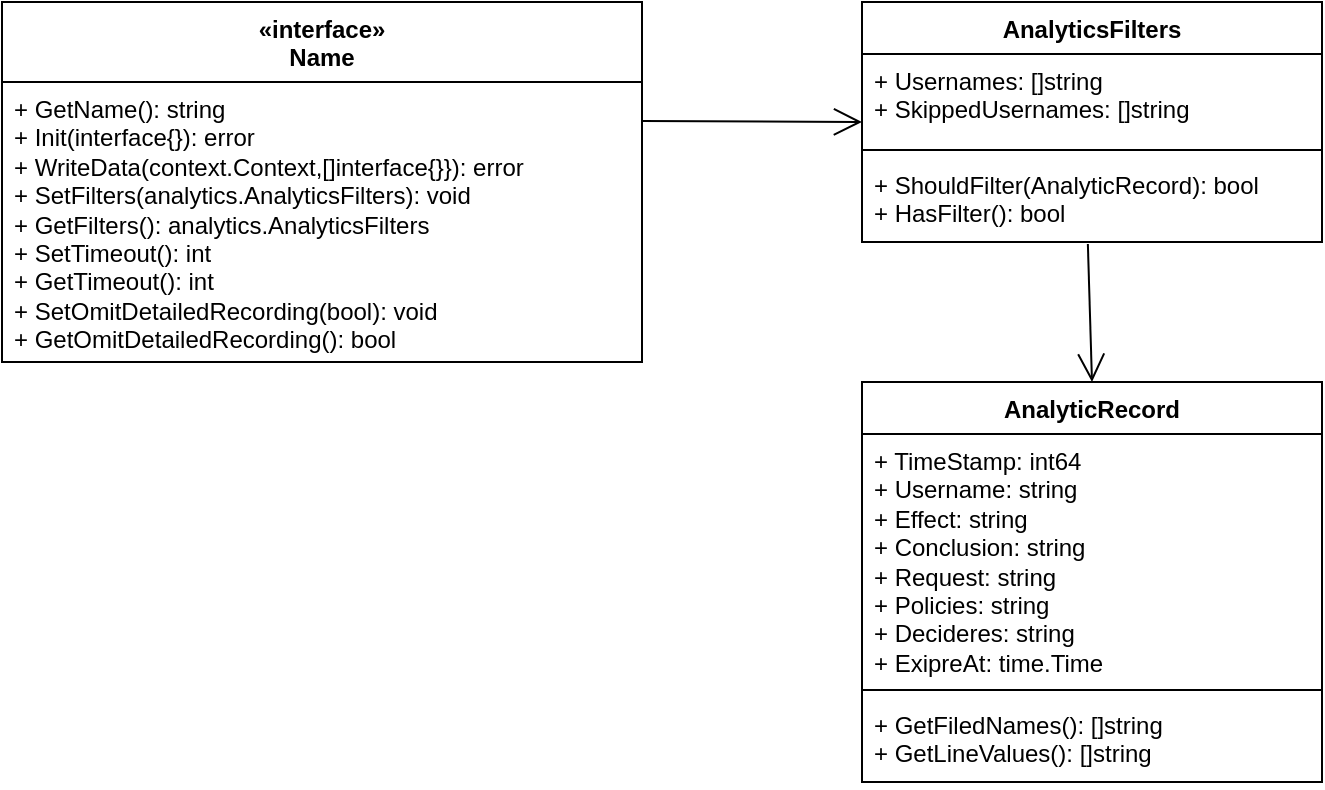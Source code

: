 <mxfile version="21.6.8" type="github">
  <diagram id="C5RBs43oDa-KdzZeNtuy" name="Page-1">
    <mxGraphModel dx="1242" dy="790" grid="1" gridSize="10" guides="1" tooltips="1" connect="1" arrows="1" fold="1" page="1" pageScale="1" pageWidth="827" pageHeight="1169" math="0" shadow="0">
      <root>
        <mxCell id="WIyWlLk6GJQsqaUBKTNV-0" />
        <mxCell id="WIyWlLk6GJQsqaUBKTNV-1" parent="WIyWlLk6GJQsqaUBKTNV-0" />
        <mxCell id="cvGWJzs8mZb4tg8tU-Bl-1" value="«interface»&lt;br style=&quot;--tw-border-spacing-x: 0; --tw-border-spacing-y: 0; --tw-translate-x: 0; --tw-translate-y: 0; --tw-rotate: 0; --tw-skew-x: 0; --tw-skew-y: 0; --tw-scale-x: 1; --tw-scale-y: 1; --tw-pan-x: ; --tw-pan-y: ; --tw-pinch-zoom: ; --tw-scroll-snap-strictness: proximity; --tw-gradient-from-position: ; --tw-gradient-via-position: ; --tw-gradient-to-position: ; --tw-ordinal: ; --tw-slashed-zero: ; --tw-numeric-figure: ; --tw-numeric-spacing: ; --tw-numeric-fraction: ; --tw-ring-inset: ; --tw-ring-offset-width: 0px; --tw-ring-offset-color: #fff; --tw-ring-color: rgb(59 130 246 / .5); --tw-ring-offset-shadow: 0 0 #0000; --tw-ring-shadow: 0 0 #0000; --tw-shadow: 0 0 #0000; --tw-shadow-colored: 0 0 #0000; --tw-blur: ; --tw-brightness: ; --tw-contrast: ; --tw-grayscale: ; --tw-hue-rotate: ; --tw-invert: ; --tw-saturate: ; --tw-sepia: ; --tw-drop-shadow: ; --tw-backdrop-blur: ; --tw-backdrop-brightness: ; --tw-backdrop-contrast: ; --tw-backdrop-grayscale: ; --tw-backdrop-hue-rotate: ; --tw-backdrop-invert: ; --tw-backdrop-opacity: ; --tw-backdrop-saturate: ; --tw-backdrop-sepia: ; border-color: var(--border-color); font-weight: 400;&quot;&gt;&lt;b style=&quot;--tw-border-spacing-x: 0; --tw-border-spacing-y: 0; --tw-translate-x: 0; --tw-translate-y: 0; --tw-rotate: 0; --tw-skew-x: 0; --tw-skew-y: 0; --tw-scale-x: 1; --tw-scale-y: 1; --tw-pan-x: ; --tw-pan-y: ; --tw-pinch-zoom: ; --tw-scroll-snap-strictness: proximity; --tw-gradient-from-position: ; --tw-gradient-via-position: ; --tw-gradient-to-position: ; --tw-ordinal: ; --tw-slashed-zero: ; --tw-numeric-figure: ; --tw-numeric-spacing: ; --tw-numeric-fraction: ; --tw-ring-inset: ; --tw-ring-offset-width: 0px; --tw-ring-offset-color: #fff; --tw-ring-color: rgb(59 130 246 / .5); --tw-ring-offset-shadow: 0 0 #0000; --tw-ring-shadow: 0 0 #0000; --tw-shadow: 0 0 #0000; --tw-shadow-colored: 0 0 #0000; --tw-blur: ; --tw-brightness: ; --tw-contrast: ; --tw-grayscale: ; --tw-hue-rotate: ; --tw-invert: ; --tw-saturate: ; --tw-sepia: ; --tw-drop-shadow: ; --tw-backdrop-blur: ; --tw-backdrop-brightness: ; --tw-backdrop-contrast: ; --tw-backdrop-grayscale: ; --tw-backdrop-hue-rotate: ; --tw-backdrop-invert: ; --tw-backdrop-opacity: ; --tw-backdrop-saturate: ; --tw-backdrop-sepia: ; border-color: var(--border-color);&quot;&gt;Name&lt;/b&gt;" style="swimlane;fontStyle=1;align=center;verticalAlign=top;childLayout=stackLayout;horizontal=1;startSize=40;horizontalStack=0;resizeParent=1;resizeParentMax=0;resizeLast=0;collapsible=1;marginBottom=0;whiteSpace=wrap;html=1;" vertex="1" parent="WIyWlLk6GJQsqaUBKTNV-1">
          <mxGeometry x="80" y="110" width="320" height="180" as="geometry" />
        </mxCell>
        <mxCell id="cvGWJzs8mZb4tg8tU-Bl-4" value="+ GetName(): string&lt;br&gt;+ Init(interface{}): error&lt;br&gt;+ WriteData(context.Context,[]interface{}}): error&lt;br&gt;+ SetFilters(analytics.AnalyticsFilters): void&lt;br&gt;+ GetFilters(): analytics.AnalyticsFilters&lt;br&gt;+ SetTimeout(): int&lt;br&gt;+ GetTimeout(): int&lt;br&gt;+ SetOmitDetailedRecording(bool): void&lt;br&gt;+ GetOmitDetailedRecording(): bool" style="text;strokeColor=none;fillColor=none;align=left;verticalAlign=top;spacingLeft=4;spacingRight=4;overflow=hidden;rotatable=0;points=[[0,0.5],[1,0.5]];portConstraint=eastwest;whiteSpace=wrap;html=1;" vertex="1" parent="cvGWJzs8mZb4tg8tU-Bl-1">
          <mxGeometry y="40" width="320" height="140" as="geometry" />
        </mxCell>
        <mxCell id="cvGWJzs8mZb4tg8tU-Bl-5" value="AnalyticsFilters" style="swimlane;fontStyle=1;align=center;verticalAlign=top;childLayout=stackLayout;horizontal=1;startSize=26;horizontalStack=0;resizeParent=1;resizeParentMax=0;resizeLast=0;collapsible=1;marginBottom=0;whiteSpace=wrap;html=1;" vertex="1" parent="WIyWlLk6GJQsqaUBKTNV-1">
          <mxGeometry x="510" y="110" width="230" height="120" as="geometry" />
        </mxCell>
        <mxCell id="cvGWJzs8mZb4tg8tU-Bl-6" value="+ Usernames: []string&lt;br&gt;+ SkippedUsernames: []string" style="text;strokeColor=none;fillColor=none;align=left;verticalAlign=top;spacingLeft=4;spacingRight=4;overflow=hidden;rotatable=0;points=[[0,0.5],[1,0.5]];portConstraint=eastwest;whiteSpace=wrap;html=1;" vertex="1" parent="cvGWJzs8mZb4tg8tU-Bl-5">
          <mxGeometry y="26" width="230" height="44" as="geometry" />
        </mxCell>
        <mxCell id="cvGWJzs8mZb4tg8tU-Bl-7" value="" style="line;strokeWidth=1;fillColor=none;align=left;verticalAlign=middle;spacingTop=-1;spacingLeft=3;spacingRight=3;rotatable=0;labelPosition=right;points=[];portConstraint=eastwest;strokeColor=inherit;" vertex="1" parent="cvGWJzs8mZb4tg8tU-Bl-5">
          <mxGeometry y="70" width="230" height="8" as="geometry" />
        </mxCell>
        <mxCell id="cvGWJzs8mZb4tg8tU-Bl-8" value="+ ShouldFilter(AnalyticRecord): bool&lt;br&gt;+ HasFilter(): bool&lt;br&gt;" style="text;strokeColor=none;fillColor=none;align=left;verticalAlign=top;spacingLeft=4;spacingRight=4;overflow=hidden;rotatable=0;points=[[0,0.5],[1,0.5]];portConstraint=eastwest;whiteSpace=wrap;html=1;" vertex="1" parent="cvGWJzs8mZb4tg8tU-Bl-5">
          <mxGeometry y="78" width="230" height="42" as="geometry" />
        </mxCell>
        <mxCell id="cvGWJzs8mZb4tg8tU-Bl-9" value="" style="endArrow=open;endFill=1;endSize=12;html=1;rounded=0;" edge="1" parent="WIyWlLk6GJQsqaUBKTNV-1">
          <mxGeometry width="160" relative="1" as="geometry">
            <mxPoint x="400" y="169.5" as="sourcePoint" />
            <mxPoint x="510" y="170" as="targetPoint" />
          </mxGeometry>
        </mxCell>
        <mxCell id="cvGWJzs8mZb4tg8tU-Bl-10" value="AnalyticRecord" style="swimlane;fontStyle=1;align=center;verticalAlign=top;childLayout=stackLayout;horizontal=1;startSize=26;horizontalStack=0;resizeParent=1;resizeParentMax=0;resizeLast=0;collapsible=1;marginBottom=0;whiteSpace=wrap;html=1;" vertex="1" parent="WIyWlLk6GJQsqaUBKTNV-1">
          <mxGeometry x="510" y="300" width="230" height="200" as="geometry" />
        </mxCell>
        <mxCell id="cvGWJzs8mZb4tg8tU-Bl-11" value="+ TimeStamp: int64&lt;br&gt;+ Username: string&lt;br&gt;+ Effect: string&lt;br&gt;+ Conclusion: string&lt;br&gt;+ Request: string&lt;br&gt;+ Policies: string&lt;br&gt;+ Decideres: string&lt;br&gt;+ ExipreAt: time.Time" style="text;strokeColor=none;fillColor=none;align=left;verticalAlign=top;spacingLeft=4;spacingRight=4;overflow=hidden;rotatable=0;points=[[0,0.5],[1,0.5]];portConstraint=eastwest;whiteSpace=wrap;html=1;" vertex="1" parent="cvGWJzs8mZb4tg8tU-Bl-10">
          <mxGeometry y="26" width="230" height="124" as="geometry" />
        </mxCell>
        <mxCell id="cvGWJzs8mZb4tg8tU-Bl-12" value="" style="line;strokeWidth=1;fillColor=none;align=left;verticalAlign=middle;spacingTop=-1;spacingLeft=3;spacingRight=3;rotatable=0;labelPosition=right;points=[];portConstraint=eastwest;strokeColor=inherit;" vertex="1" parent="cvGWJzs8mZb4tg8tU-Bl-10">
          <mxGeometry y="150" width="230" height="8" as="geometry" />
        </mxCell>
        <mxCell id="cvGWJzs8mZb4tg8tU-Bl-13" value="+ GetFiledNames(): []string&lt;br&gt;+ GetLineValues(): []string" style="text;strokeColor=none;fillColor=none;align=left;verticalAlign=top;spacingLeft=4;spacingRight=4;overflow=hidden;rotatable=0;points=[[0,0.5],[1,0.5]];portConstraint=eastwest;whiteSpace=wrap;html=1;" vertex="1" parent="cvGWJzs8mZb4tg8tU-Bl-10">
          <mxGeometry y="158" width="230" height="42" as="geometry" />
        </mxCell>
        <mxCell id="cvGWJzs8mZb4tg8tU-Bl-14" value="" style="endArrow=open;endFill=1;endSize=12;html=1;rounded=0;exitX=0.491;exitY=1.024;exitDx=0;exitDy=0;exitPerimeter=0;entryX=0.5;entryY=0;entryDx=0;entryDy=0;" edge="1" parent="WIyWlLk6GJQsqaUBKTNV-1" source="cvGWJzs8mZb4tg8tU-Bl-8" target="cvGWJzs8mZb4tg8tU-Bl-10">
          <mxGeometry width="160" relative="1" as="geometry">
            <mxPoint x="280" y="410" as="sourcePoint" />
            <mxPoint x="627" y="290" as="targetPoint" />
          </mxGeometry>
        </mxCell>
      </root>
    </mxGraphModel>
  </diagram>
</mxfile>
